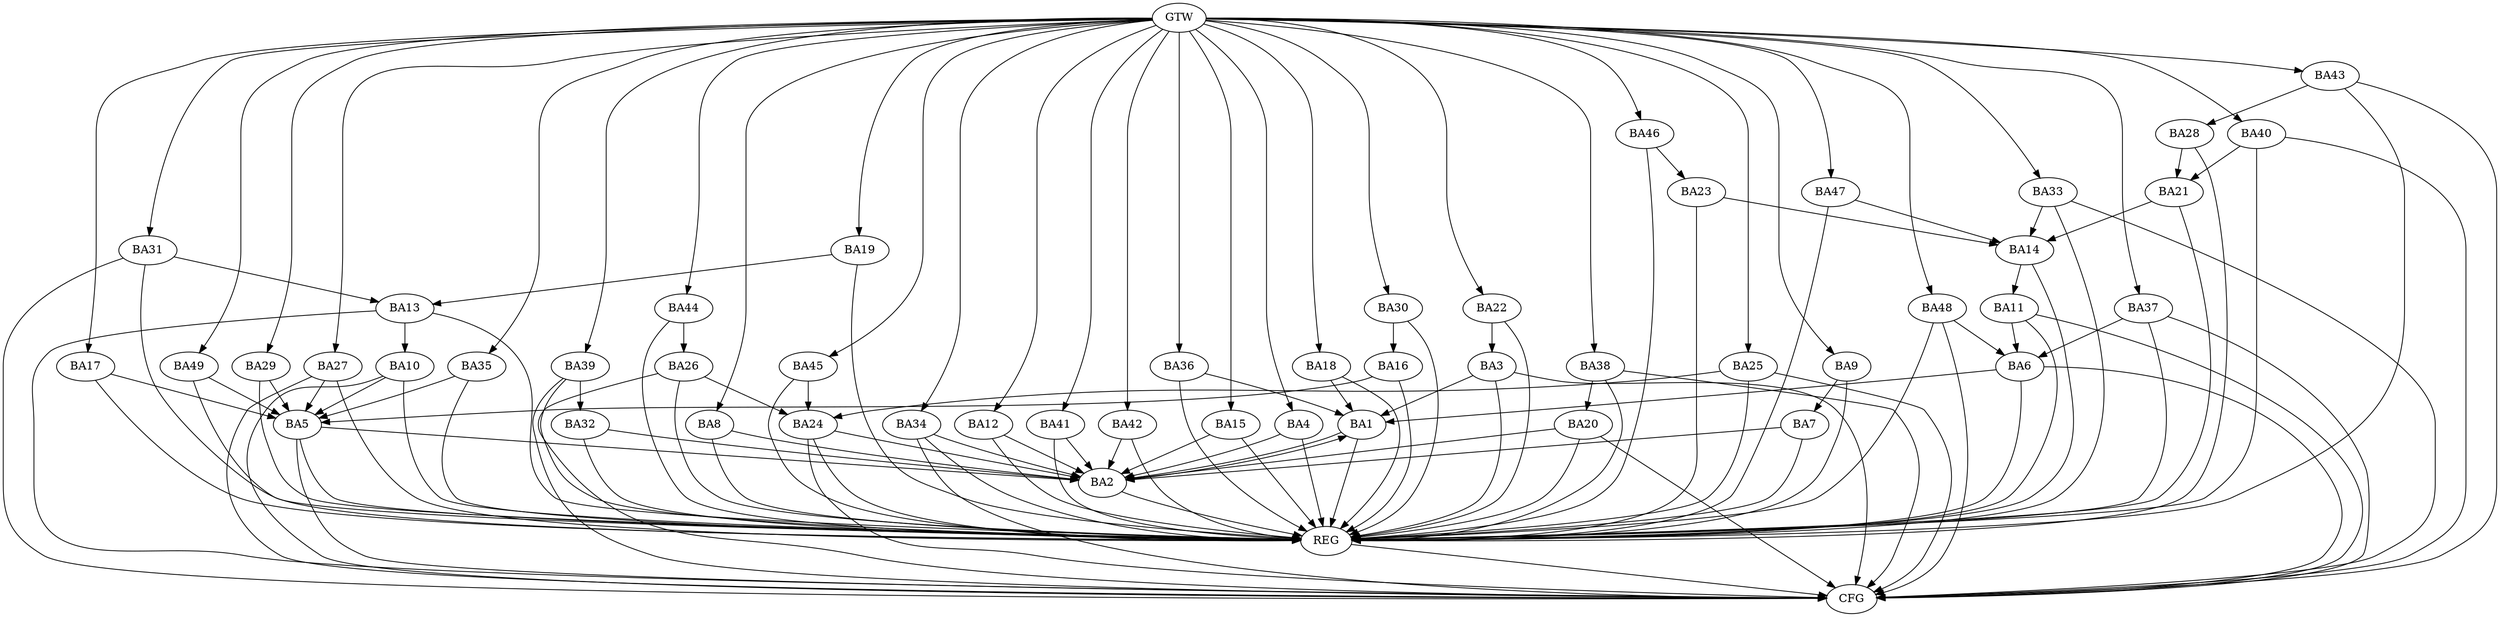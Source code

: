 strict digraph G {
  BA1 [ label="BA1" ];
  BA2 [ label="BA2" ];
  BA3 [ label="BA3" ];
  BA4 [ label="BA4" ];
  BA5 [ label="BA5" ];
  BA6 [ label="BA6" ];
  BA7 [ label="BA7" ];
  BA8 [ label="BA8" ];
  BA9 [ label="BA9" ];
  BA10 [ label="BA10" ];
  BA11 [ label="BA11" ];
  BA12 [ label="BA12" ];
  BA13 [ label="BA13" ];
  BA14 [ label="BA14" ];
  BA15 [ label="BA15" ];
  BA16 [ label="BA16" ];
  BA17 [ label="BA17" ];
  BA18 [ label="BA18" ];
  BA19 [ label="BA19" ];
  BA20 [ label="BA20" ];
  BA21 [ label="BA21" ];
  BA22 [ label="BA22" ];
  BA23 [ label="BA23" ];
  BA24 [ label="BA24" ];
  BA25 [ label="BA25" ];
  BA26 [ label="BA26" ];
  BA27 [ label="BA27" ];
  BA28 [ label="BA28" ];
  BA29 [ label="BA29" ];
  BA30 [ label="BA30" ];
  BA31 [ label="BA31" ];
  BA32 [ label="BA32" ];
  BA33 [ label="BA33" ];
  BA34 [ label="BA34" ];
  BA35 [ label="BA35" ];
  BA36 [ label="BA36" ];
  BA37 [ label="BA37" ];
  BA38 [ label="BA38" ];
  BA39 [ label="BA39" ];
  BA40 [ label="BA40" ];
  BA41 [ label="BA41" ];
  BA42 [ label="BA42" ];
  BA43 [ label="BA43" ];
  BA44 [ label="BA44" ];
  BA45 [ label="BA45" ];
  BA46 [ label="BA46" ];
  BA47 [ label="BA47" ];
  BA48 [ label="BA48" ];
  BA49 [ label="BA49" ];
  GTW [ label="GTW" ];
  REG [ label="REG" ];
  CFG [ label="CFG" ];
  BA1 -> BA2;
  BA2 -> BA1;
  BA3 -> BA1;
  BA4 -> BA2;
  BA5 -> BA2;
  BA6 -> BA1;
  BA7 -> BA2;
  BA8 -> BA2;
  BA9 -> BA7;
  BA10 -> BA5;
  BA11 -> BA6;
  BA12 -> BA2;
  BA13 -> BA10;
  BA14 -> BA11;
  BA15 -> BA2;
  BA16 -> BA5;
  BA17 -> BA5;
  BA18 -> BA1;
  BA19 -> BA13;
  BA20 -> BA2;
  BA21 -> BA14;
  BA22 -> BA3;
  BA23 -> BA14;
  BA24 -> BA2;
  BA25 -> BA24;
  BA26 -> BA24;
  BA27 -> BA5;
  BA28 -> BA21;
  BA29 -> BA5;
  BA30 -> BA16;
  BA31 -> BA13;
  BA32 -> BA2;
  BA33 -> BA14;
  BA34 -> BA2;
  BA35 -> BA5;
  BA36 -> BA1;
  BA37 -> BA6;
  BA38 -> BA20;
  BA39 -> BA32;
  BA40 -> BA21;
  BA41 -> BA2;
  BA42 -> BA2;
  BA43 -> BA28;
  BA44 -> BA26;
  BA45 -> BA24;
  BA46 -> BA23;
  BA47 -> BA14;
  BA48 -> BA6;
  BA49 -> BA5;
  GTW -> BA4;
  GTW -> BA8;
  GTW -> BA9;
  GTW -> BA12;
  GTW -> BA15;
  GTW -> BA17;
  GTW -> BA18;
  GTW -> BA19;
  GTW -> BA22;
  GTW -> BA25;
  GTW -> BA27;
  GTW -> BA29;
  GTW -> BA30;
  GTW -> BA31;
  GTW -> BA33;
  GTW -> BA34;
  GTW -> BA35;
  GTW -> BA36;
  GTW -> BA37;
  GTW -> BA38;
  GTW -> BA39;
  GTW -> BA40;
  GTW -> BA41;
  GTW -> BA42;
  GTW -> BA43;
  GTW -> BA44;
  GTW -> BA45;
  GTW -> BA46;
  GTW -> BA47;
  GTW -> BA48;
  GTW -> BA49;
  BA1 -> REG;
  BA2 -> REG;
  BA3 -> REG;
  BA4 -> REG;
  BA5 -> REG;
  BA6 -> REG;
  BA7 -> REG;
  BA8 -> REG;
  BA9 -> REG;
  BA10 -> REG;
  BA11 -> REG;
  BA12 -> REG;
  BA13 -> REG;
  BA14 -> REG;
  BA15 -> REG;
  BA16 -> REG;
  BA17 -> REG;
  BA18 -> REG;
  BA19 -> REG;
  BA20 -> REG;
  BA21 -> REG;
  BA22 -> REG;
  BA23 -> REG;
  BA24 -> REG;
  BA25 -> REG;
  BA26 -> REG;
  BA27 -> REG;
  BA28 -> REG;
  BA29 -> REG;
  BA30 -> REG;
  BA31 -> REG;
  BA32 -> REG;
  BA33 -> REG;
  BA34 -> REG;
  BA35 -> REG;
  BA36 -> REG;
  BA37 -> REG;
  BA38 -> REG;
  BA39 -> REG;
  BA40 -> REG;
  BA41 -> REG;
  BA42 -> REG;
  BA43 -> REG;
  BA44 -> REG;
  BA45 -> REG;
  BA46 -> REG;
  BA47 -> REG;
  BA48 -> REG;
  BA49 -> REG;
  BA26 -> CFG;
  BA3 -> CFG;
  BA34 -> CFG;
  BA37 -> CFG;
  BA10 -> CFG;
  BA43 -> CFG;
  BA27 -> CFG;
  BA38 -> CFG;
  BA48 -> CFG;
  BA39 -> CFG;
  BA13 -> CFG;
  BA40 -> CFG;
  BA6 -> CFG;
  BA20 -> CFG;
  BA25 -> CFG;
  BA31 -> CFG;
  BA11 -> CFG;
  BA33 -> CFG;
  BA5 -> CFG;
  BA24 -> CFG;
  REG -> CFG;
}
